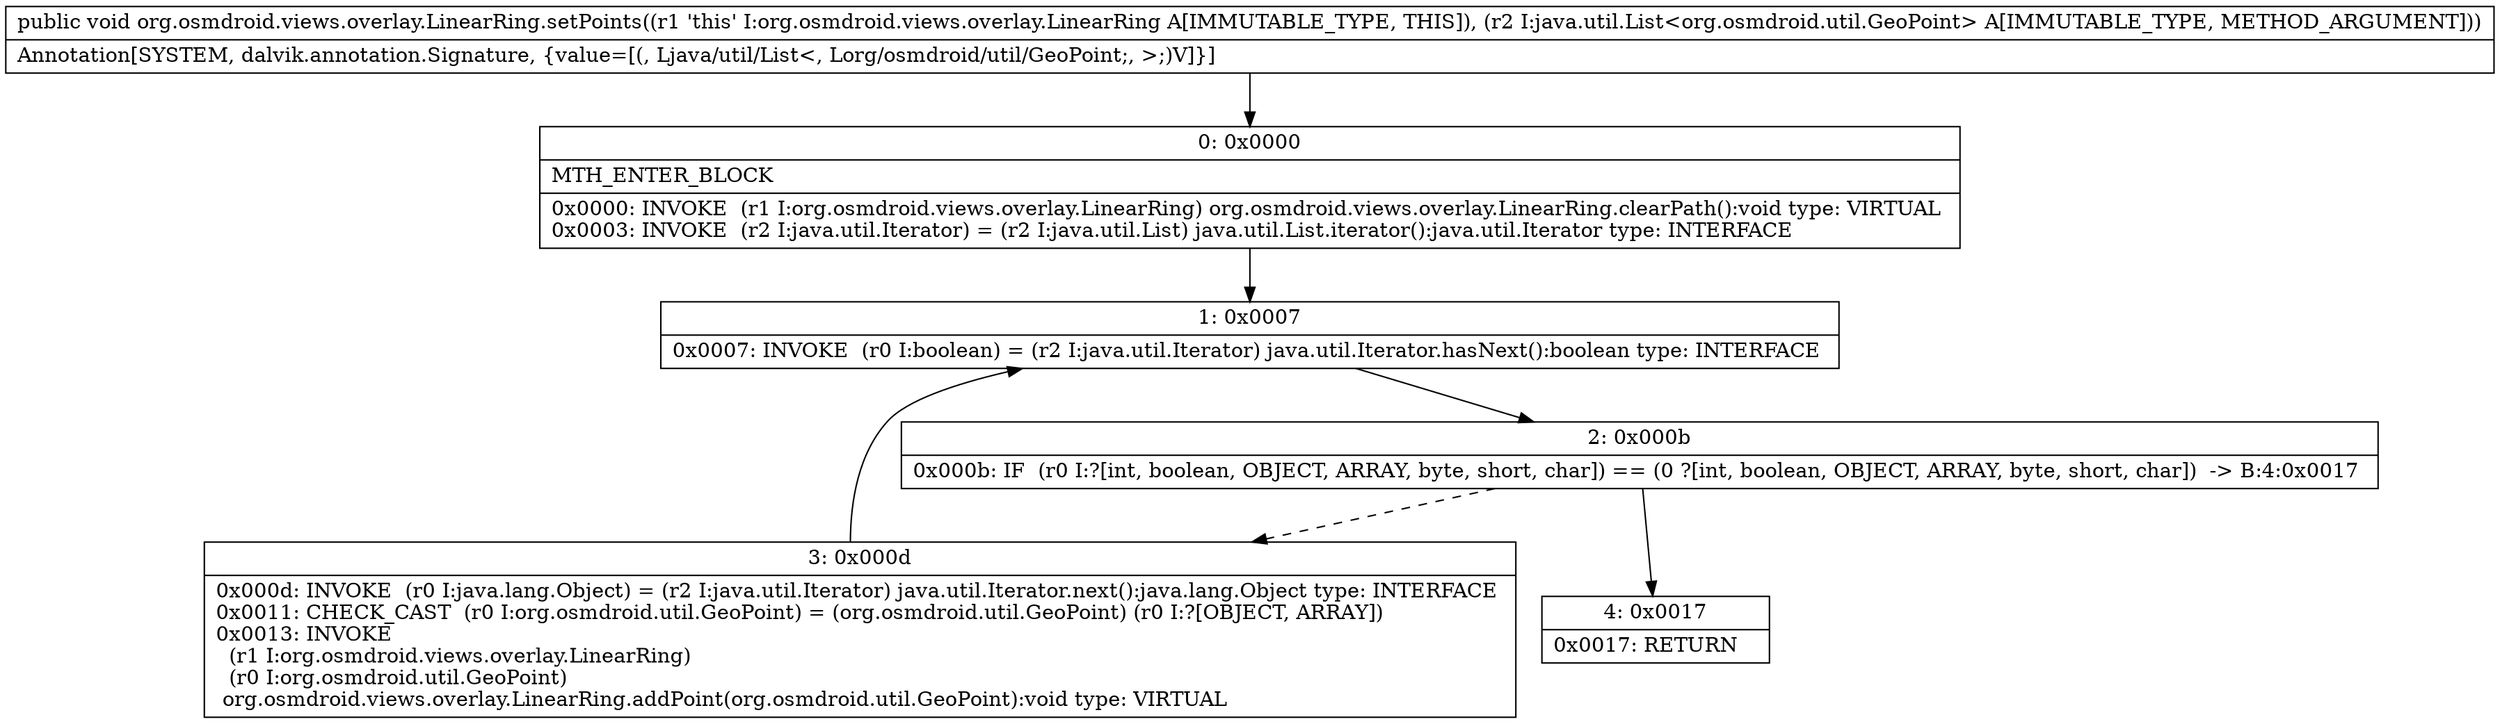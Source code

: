 digraph "CFG fororg.osmdroid.views.overlay.LinearRing.setPoints(Ljava\/util\/List;)V" {
Node_0 [shape=record,label="{0\:\ 0x0000|MTH_ENTER_BLOCK\l|0x0000: INVOKE  (r1 I:org.osmdroid.views.overlay.LinearRing) org.osmdroid.views.overlay.LinearRing.clearPath():void type: VIRTUAL \l0x0003: INVOKE  (r2 I:java.util.Iterator) = (r2 I:java.util.List) java.util.List.iterator():java.util.Iterator type: INTERFACE \l}"];
Node_1 [shape=record,label="{1\:\ 0x0007|0x0007: INVOKE  (r0 I:boolean) = (r2 I:java.util.Iterator) java.util.Iterator.hasNext():boolean type: INTERFACE \l}"];
Node_2 [shape=record,label="{2\:\ 0x000b|0x000b: IF  (r0 I:?[int, boolean, OBJECT, ARRAY, byte, short, char]) == (0 ?[int, boolean, OBJECT, ARRAY, byte, short, char])  \-\> B:4:0x0017 \l}"];
Node_3 [shape=record,label="{3\:\ 0x000d|0x000d: INVOKE  (r0 I:java.lang.Object) = (r2 I:java.util.Iterator) java.util.Iterator.next():java.lang.Object type: INTERFACE \l0x0011: CHECK_CAST  (r0 I:org.osmdroid.util.GeoPoint) = (org.osmdroid.util.GeoPoint) (r0 I:?[OBJECT, ARRAY]) \l0x0013: INVOKE  \l  (r1 I:org.osmdroid.views.overlay.LinearRing)\l  (r0 I:org.osmdroid.util.GeoPoint)\l org.osmdroid.views.overlay.LinearRing.addPoint(org.osmdroid.util.GeoPoint):void type: VIRTUAL \l}"];
Node_4 [shape=record,label="{4\:\ 0x0017|0x0017: RETURN   \l}"];
MethodNode[shape=record,label="{public void org.osmdroid.views.overlay.LinearRing.setPoints((r1 'this' I:org.osmdroid.views.overlay.LinearRing A[IMMUTABLE_TYPE, THIS]), (r2 I:java.util.List\<org.osmdroid.util.GeoPoint\> A[IMMUTABLE_TYPE, METHOD_ARGUMENT]))  | Annotation[SYSTEM, dalvik.annotation.Signature, \{value=[(, Ljava\/util\/List\<, Lorg\/osmdroid\/util\/GeoPoint;, \>;)V]\}]\l}"];
MethodNode -> Node_0;
Node_0 -> Node_1;
Node_1 -> Node_2;
Node_2 -> Node_3[style=dashed];
Node_2 -> Node_4;
Node_3 -> Node_1;
}

